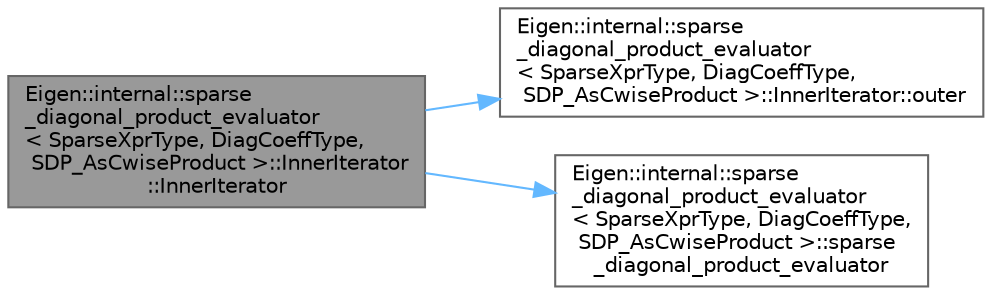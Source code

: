 digraph "Eigen::internal::sparse_diagonal_product_evaluator&lt; SparseXprType, DiagCoeffType, SDP_AsCwiseProduct &gt;::InnerIterator::InnerIterator"
{
 // LATEX_PDF_SIZE
  bgcolor="transparent";
  edge [fontname=Helvetica,fontsize=10,labelfontname=Helvetica,labelfontsize=10];
  node [fontname=Helvetica,fontsize=10,shape=box,height=0.2,width=0.4];
  rankdir="LR";
  Node1 [id="Node000001",label="Eigen::internal::sparse\l_diagonal_product_evaluator\l\< SparseXprType, DiagCoeffType,\l SDP_AsCwiseProduct \>::InnerIterator\l::InnerIterator",height=0.2,width=0.4,color="gray40", fillcolor="grey60", style="filled", fontcolor="black",tooltip=" "];
  Node1 -> Node2 [id="edge3_Node000001_Node000002",color="steelblue1",style="solid",tooltip=" "];
  Node2 [id="Node000002",label="Eigen::internal::sparse\l_diagonal_product_evaluator\l\< SparseXprType, DiagCoeffType,\l SDP_AsCwiseProduct \>::InnerIterator::outer",height=0.2,width=0.4,color="grey40", fillcolor="white", style="filled",URL="$class_eigen_1_1internal_1_1sparse__diagonal__product__evaluator_3_01_sparse_xpr_type_00_01_diag_f44167c623880e382ac76ec71f78299c.html#a80f170511274bc787b09937f514e7d88",tooltip=" "];
  Node1 -> Node3 [id="edge4_Node000001_Node000003",color="steelblue1",style="solid",tooltip=" "];
  Node3 [id="Node000003",label="Eigen::internal::sparse\l_diagonal_product_evaluator\l\< SparseXprType, DiagCoeffType,\l SDP_AsCwiseProduct \>::sparse\l_diagonal_product_evaluator",height=0.2,width=0.4,color="grey40", fillcolor="white", style="filled",URL="$struct_eigen_1_1internal_1_1sparse__diagonal__product__evaluator_3_01_sparse_xpr_type_00_01_diag5c533b27b8fe485cf13e7ad699b99003.html#af38a1fdbcec00837065684a356004d77",tooltip=" "];
}
